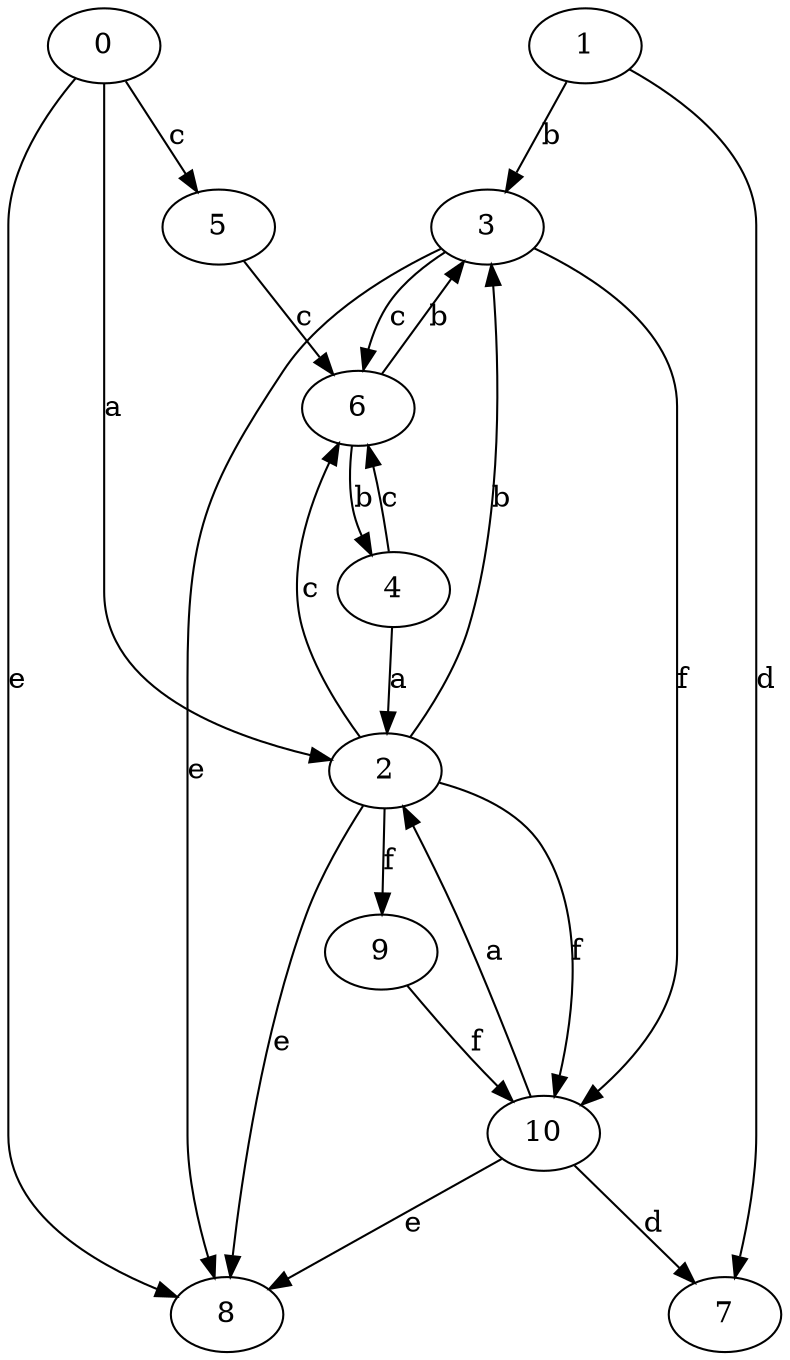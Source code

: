strict digraph  {
1;
2;
3;
4;
5;
6;
7;
8;
9;
0;
10;
1 -> 3  [label=b];
1 -> 7  [label=d];
2 -> 3  [label=b];
2 -> 6  [label=c];
2 -> 8  [label=e];
2 -> 9  [label=f];
2 -> 10  [label=f];
3 -> 6  [label=c];
3 -> 8  [label=e];
3 -> 10  [label=f];
4 -> 2  [label=a];
4 -> 6  [label=c];
5 -> 6  [label=c];
6 -> 3  [label=b];
6 -> 4  [label=b];
9 -> 10  [label=f];
0 -> 2  [label=a];
0 -> 5  [label=c];
0 -> 8  [label=e];
10 -> 2  [label=a];
10 -> 7  [label=d];
10 -> 8  [label=e];
}
